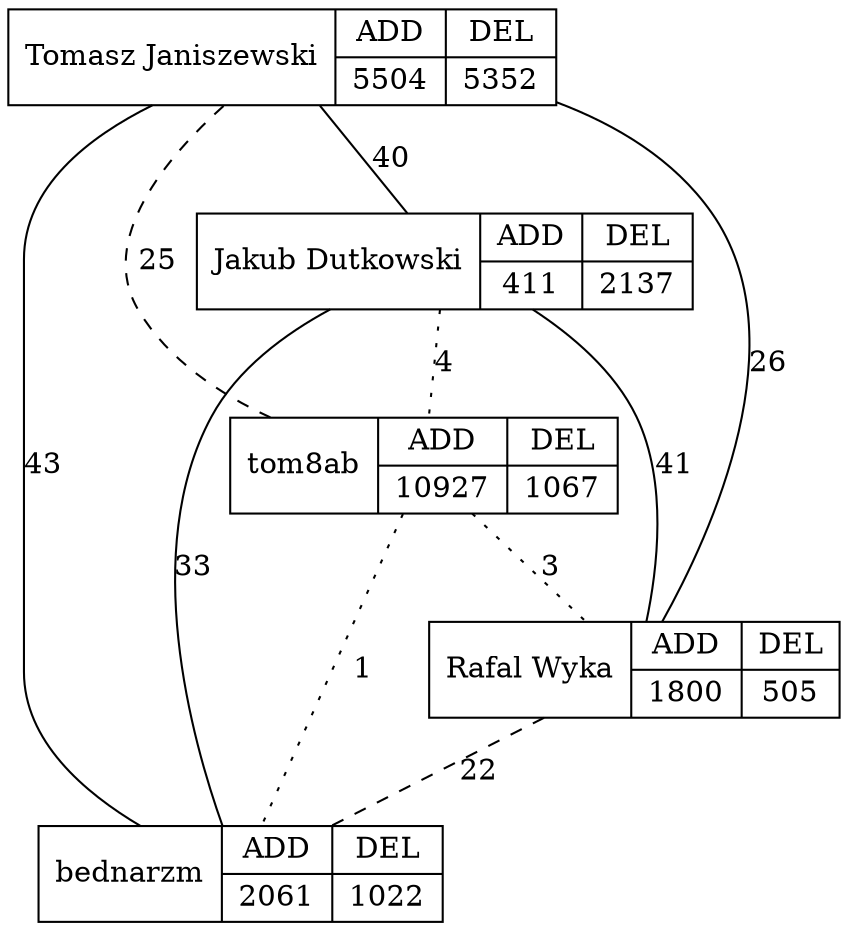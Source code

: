 strict graph G {

 node [shape=record];
"Tomasz Janiszewski" [label="Tomasz Janiszewski | {ADD|5504}|{DEL|5352}"];
"Jakub Dutkowski" [label="Jakub Dutkowski|{ADD|411}|{DEL|2137}"];
tom8ab [label="tom8ab|{ADD|10927}|{DEL|1067}"];
"Rafal Wyka" [label="Rafal Wyka|{ADD|1800}|{DEL|505}"];
bednarzm [label="bednarzm|{ADD|2061}|{DEL|1022}"];
"Tomasz Janiszewski" -- "Rafal Wyka"  [label=26];
"Tomasz Janiszewski" -- "Jakub Dutkowski"  [label=40];
"Tomasz Janiszewski" -- tom8ab  [label=25, style=dashed];
"Tomasz Janiszewski" -- bednarzm  [label=43];
"Jakub Dutkowski" -- "Rafal Wyka"  [label=41];
"Jakub Dutkowski" -- tom8ab  [label=4, style=dotted];
"Jakub Dutkowski" -- bednarzm  [label=33];
tom8ab -- "Rafal Wyka"  [label=3, style=dotted];
tom8ab -- bednarzm  [label=1, style=dotted];
"Rafal Wyka" -- bednarzm  [label=22, style=dashed];
}
